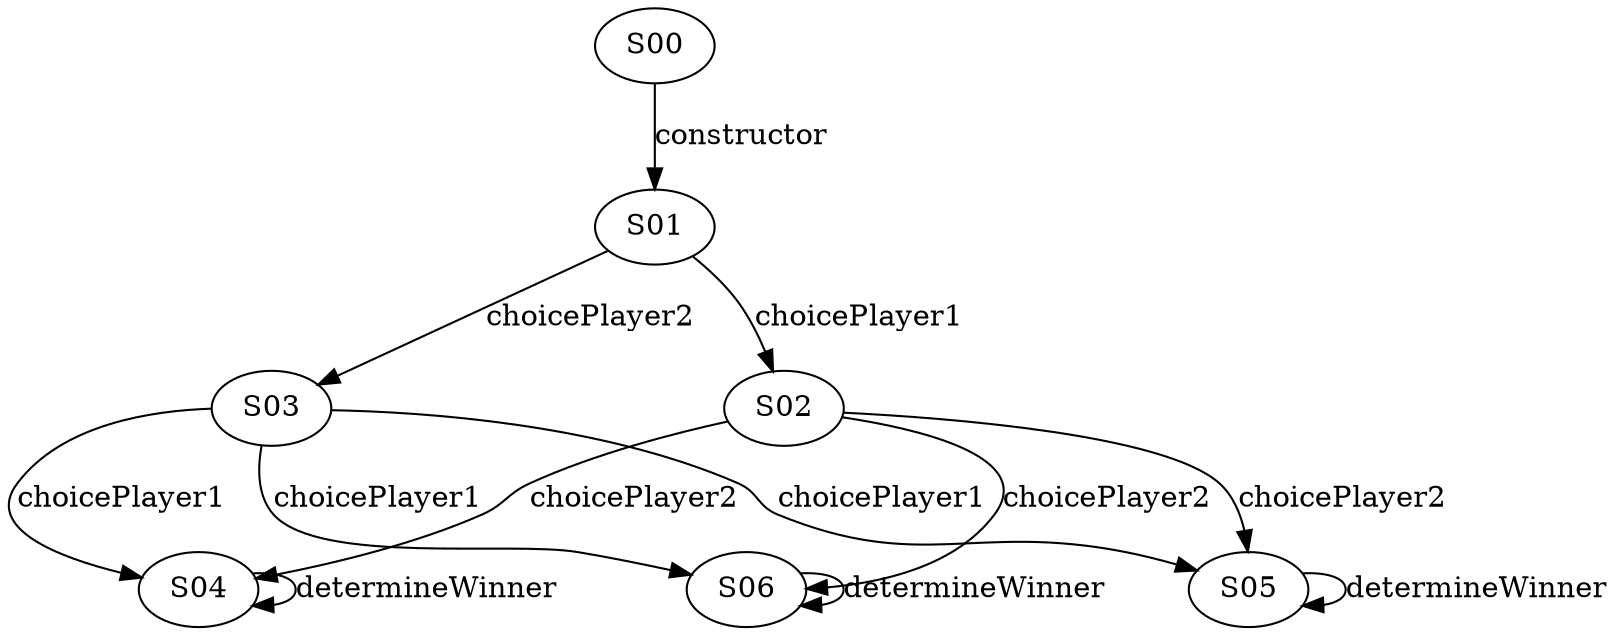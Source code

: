 digraph {

S00->S01 [label="constructor", style="", color="black"]
S01->S02 [label="choicePlayer1", style="", color="black"]
S01->S03 [label="choicePlayer2", style="", color="black"]
S02->S04 [label="choicePlayer2", style="", color="black"]
S02->S05 [label="choicePlayer2", style="", color="black"]
S02->S06 [label="choicePlayer2", style="", color="black"]
S03->S04 [label="choicePlayer1", style="", color="black"]
S03->S05 [label="choicePlayer1", style="", color="black"]
S03->S06 [label="choicePlayer1", style="", color="black"]
S04->S04 [label="determineWinner", style="", color="black"]
S05->S05 [label="determineWinner", style="", color="black"]
S06->S06 [label="determineWinner", style="", color="black"]
}